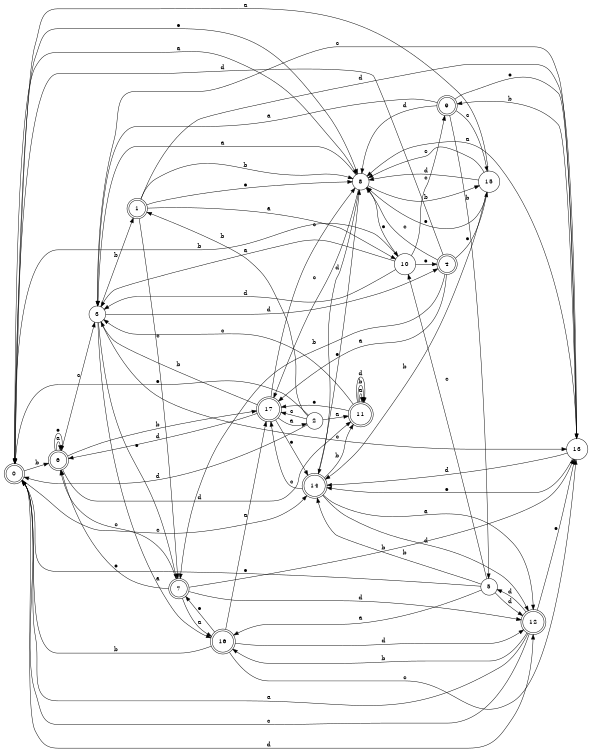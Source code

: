 digraph n15_2 {
__start0 [label="" shape="none"];

rankdir=LR;
size="8,5";

s0 [style="rounded,filled", color="black", fillcolor="white" shape="doublecircle", label="0"];
s1 [style="rounded,filled", color="black", fillcolor="white" shape="doublecircle", label="1"];
s2 [style="filled", color="black", fillcolor="white" shape="circle", label="2"];
s3 [style="filled", color="black", fillcolor="white" shape="circle", label="3"];
s4 [style="rounded,filled", color="black", fillcolor="white" shape="doublecircle", label="4"];
s5 [style="filled", color="black", fillcolor="white" shape="circle", label="5"];
s6 [style="rounded,filled", color="black", fillcolor="white" shape="doublecircle", label="6"];
s7 [style="rounded,filled", color="black", fillcolor="white" shape="doublecircle", label="7"];
s8 [style="filled", color="black", fillcolor="white" shape="circle", label="8"];
s9 [style="rounded,filled", color="black", fillcolor="white" shape="doublecircle", label="9"];
s10 [style="filled", color="black", fillcolor="white" shape="circle", label="10"];
s11 [style="rounded,filled", color="black", fillcolor="white" shape="doublecircle", label="11"];
s12 [style="rounded,filled", color="black", fillcolor="white" shape="doublecircle", label="12"];
s13 [style="filled", color="black", fillcolor="white" shape="circle", label="13"];
s14 [style="rounded,filled", color="black", fillcolor="white" shape="doublecircle", label="14"];
s15 [style="filled", color="black", fillcolor="white" shape="circle", label="15"];
s16 [style="rounded,filled", color="black", fillcolor="white" shape="doublecircle", label="16"];
s17 [style="rounded,filled", color="black", fillcolor="white" shape="doublecircle", label="17"];
s0 -> s8 [label="a"];
s0 -> s6 [label="b"];
s0 -> s14 [label="c"];
s0 -> s12 [label="d"];
s0 -> s8 [label="e"];
s1 -> s10 [label="a"];
s1 -> s8 [label="b"];
s1 -> s7 [label="c"];
s1 -> s13 [label="d"];
s1 -> s8 [label="e"];
s2 -> s11 [label="a"];
s2 -> s1 [label="b"];
s2 -> s17 [label="c"];
s2 -> s0 [label="d"];
s2 -> s0 [label="e"];
s3 -> s16 [label="a"];
s3 -> s1 [label="b"];
s3 -> s13 [label="c"];
s3 -> s4 [label="d"];
s3 -> s7 [label="e"];
s4 -> s17 [label="a"];
s4 -> s7 [label="b"];
s4 -> s8 [label="c"];
s4 -> s0 [label="d"];
s4 -> s15 [label="e"];
s5 -> s16 [label="a"];
s5 -> s14 [label="b"];
s5 -> s10 [label="c"];
s5 -> s12 [label="d"];
s5 -> s0 [label="e"];
s6 -> s6 [label="a"];
s6 -> s17 [label="b"];
s6 -> s3 [label="c"];
s6 -> s11 [label="d"];
s6 -> s6 [label="e"];
s7 -> s16 [label="a"];
s7 -> s13 [label="b"];
s7 -> s6 [label="c"];
s7 -> s12 [label="d"];
s7 -> s6 [label="e"];
s8 -> s3 [label="a"];
s8 -> s15 [label="b"];
s8 -> s17 [label="c"];
s8 -> s14 [label="d"];
s8 -> s10 [label="e"];
s9 -> s3 [label="a"];
s9 -> s5 [label="b"];
s9 -> s15 [label="c"];
s9 -> s8 [label="d"];
s9 -> s13 [label="e"];
s10 -> s3 [label="a"];
s10 -> s0 [label="b"];
s10 -> s9 [label="c"];
s10 -> s3 [label="d"];
s10 -> s4 [label="e"];
s11 -> s11 [label="a"];
s11 -> s11 [label="b"];
s11 -> s3 [label="c"];
s11 -> s11 [label="d"];
s11 -> s17 [label="e"];
s12 -> s0 [label="a"];
s12 -> s16 [label="b"];
s12 -> s0 [label="c"];
s12 -> s5 [label="d"];
s12 -> s13 [label="e"];
s13 -> s8 [label="a"];
s13 -> s9 [label="b"];
s13 -> s3 [label="c"];
s13 -> s14 [label="d"];
s13 -> s14 [label="e"];
s14 -> s12 [label="a"];
s14 -> s11 [label="b"];
s14 -> s17 [label="c"];
s14 -> s12 [label="d"];
s14 -> s8 [label="e"];
s15 -> s0 [label="a"];
s15 -> s14 [label="b"];
s15 -> s8 [label="c"];
s15 -> s8 [label="d"];
s15 -> s8 [label="e"];
s16 -> s17 [label="a"];
s16 -> s0 [label="b"];
s16 -> s13 [label="c"];
s16 -> s12 [label="d"];
s16 -> s7 [label="e"];
s17 -> s2 [label="a"];
s17 -> s3 [label="b"];
s17 -> s8 [label="c"];
s17 -> s6 [label="d"];
s17 -> s14 [label="e"];

}